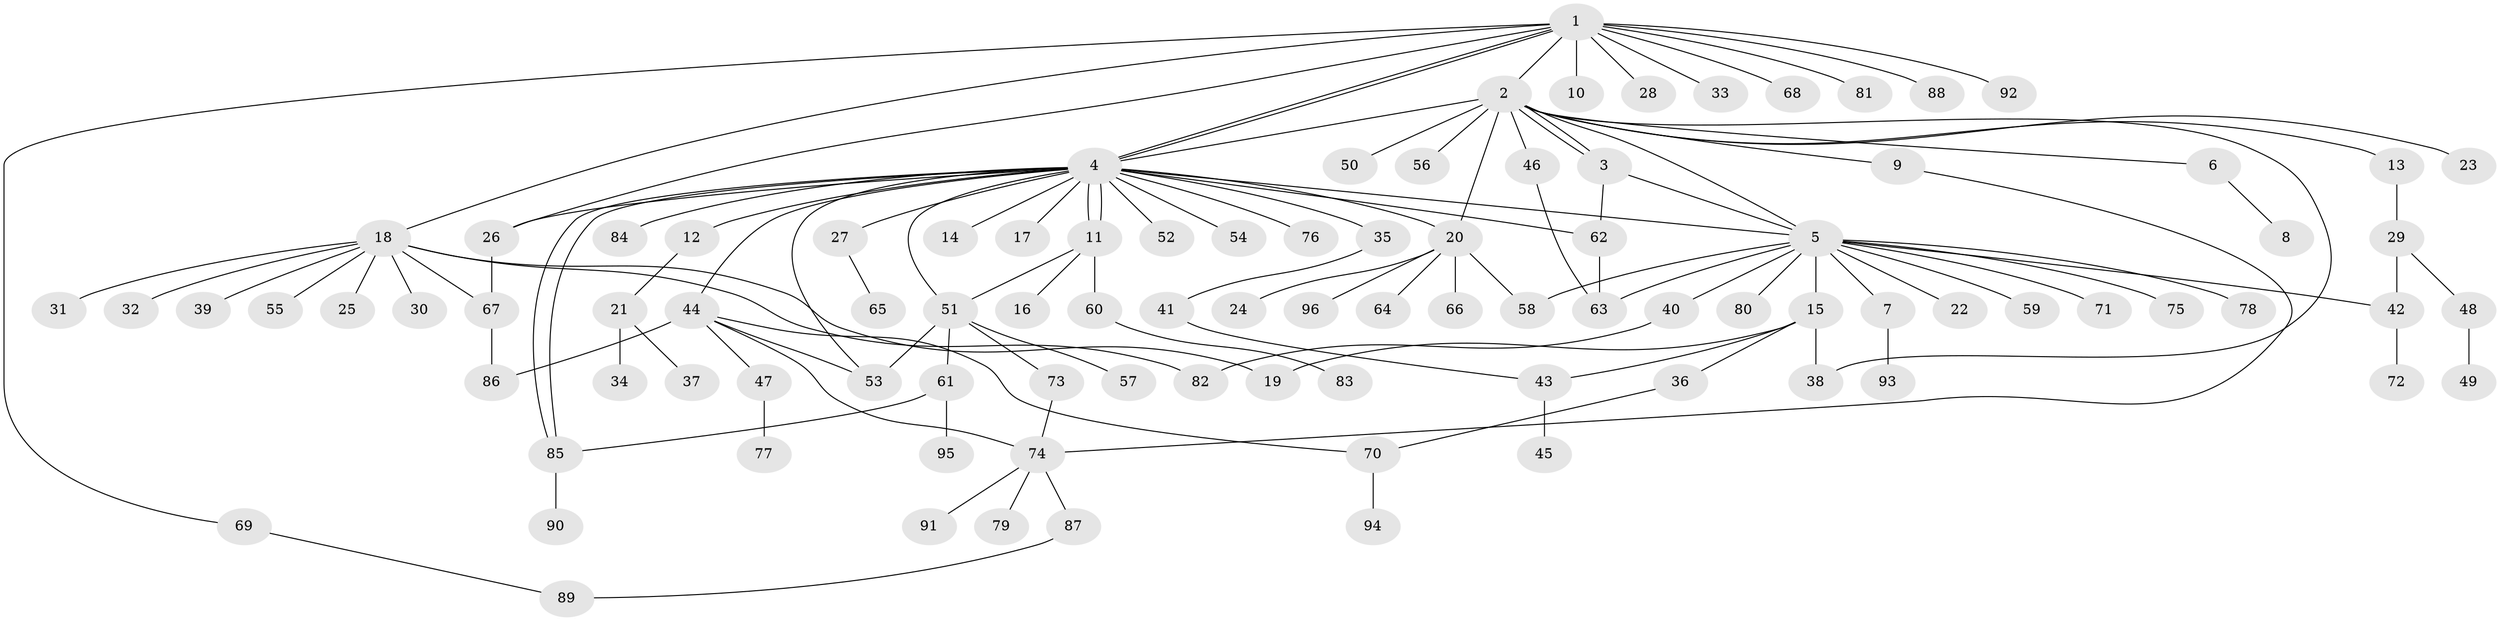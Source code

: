 // Generated by graph-tools (version 1.1) at 2025/25/03/09/25 03:25:57]
// undirected, 96 vertices, 123 edges
graph export_dot {
graph [start="1"]
  node [color=gray90,style=filled];
  1;
  2;
  3;
  4;
  5;
  6;
  7;
  8;
  9;
  10;
  11;
  12;
  13;
  14;
  15;
  16;
  17;
  18;
  19;
  20;
  21;
  22;
  23;
  24;
  25;
  26;
  27;
  28;
  29;
  30;
  31;
  32;
  33;
  34;
  35;
  36;
  37;
  38;
  39;
  40;
  41;
  42;
  43;
  44;
  45;
  46;
  47;
  48;
  49;
  50;
  51;
  52;
  53;
  54;
  55;
  56;
  57;
  58;
  59;
  60;
  61;
  62;
  63;
  64;
  65;
  66;
  67;
  68;
  69;
  70;
  71;
  72;
  73;
  74;
  75;
  76;
  77;
  78;
  79;
  80;
  81;
  82;
  83;
  84;
  85;
  86;
  87;
  88;
  89;
  90;
  91;
  92;
  93;
  94;
  95;
  96;
  1 -- 2;
  1 -- 4;
  1 -- 4;
  1 -- 10;
  1 -- 18;
  1 -- 26;
  1 -- 28;
  1 -- 33;
  1 -- 68;
  1 -- 69;
  1 -- 81;
  1 -- 88;
  1 -- 92;
  2 -- 3;
  2 -- 3;
  2 -- 4;
  2 -- 5;
  2 -- 6;
  2 -- 9;
  2 -- 13;
  2 -- 20;
  2 -- 23;
  2 -- 38;
  2 -- 46;
  2 -- 50;
  2 -- 56;
  3 -- 5;
  3 -- 62;
  4 -- 5;
  4 -- 11;
  4 -- 11;
  4 -- 12;
  4 -- 14;
  4 -- 17;
  4 -- 20;
  4 -- 26;
  4 -- 27;
  4 -- 35;
  4 -- 44;
  4 -- 51;
  4 -- 52;
  4 -- 53;
  4 -- 54;
  4 -- 62;
  4 -- 76;
  4 -- 84;
  4 -- 85;
  4 -- 85;
  5 -- 7;
  5 -- 15;
  5 -- 22;
  5 -- 40;
  5 -- 42;
  5 -- 58;
  5 -- 59;
  5 -- 63;
  5 -- 71;
  5 -- 75;
  5 -- 78;
  5 -- 80;
  6 -- 8;
  7 -- 93;
  9 -- 74;
  11 -- 16;
  11 -- 51;
  11 -- 60;
  12 -- 21;
  13 -- 29;
  15 -- 19;
  15 -- 36;
  15 -- 38;
  15 -- 43;
  18 -- 19;
  18 -- 25;
  18 -- 30;
  18 -- 31;
  18 -- 32;
  18 -- 39;
  18 -- 55;
  18 -- 67;
  18 -- 82;
  20 -- 24;
  20 -- 58;
  20 -- 64;
  20 -- 66;
  20 -- 96;
  21 -- 34;
  21 -- 37;
  26 -- 67;
  27 -- 65;
  29 -- 42;
  29 -- 48;
  35 -- 41;
  36 -- 70;
  40 -- 82;
  41 -- 43;
  42 -- 72;
  43 -- 45;
  44 -- 47;
  44 -- 53;
  44 -- 70;
  44 -- 74;
  44 -- 86;
  46 -- 63;
  47 -- 77;
  48 -- 49;
  51 -- 53;
  51 -- 57;
  51 -- 61;
  51 -- 73;
  60 -- 83;
  61 -- 85;
  61 -- 95;
  62 -- 63;
  67 -- 86;
  69 -- 89;
  70 -- 94;
  73 -- 74;
  74 -- 79;
  74 -- 87;
  74 -- 91;
  85 -- 90;
  87 -- 89;
}
